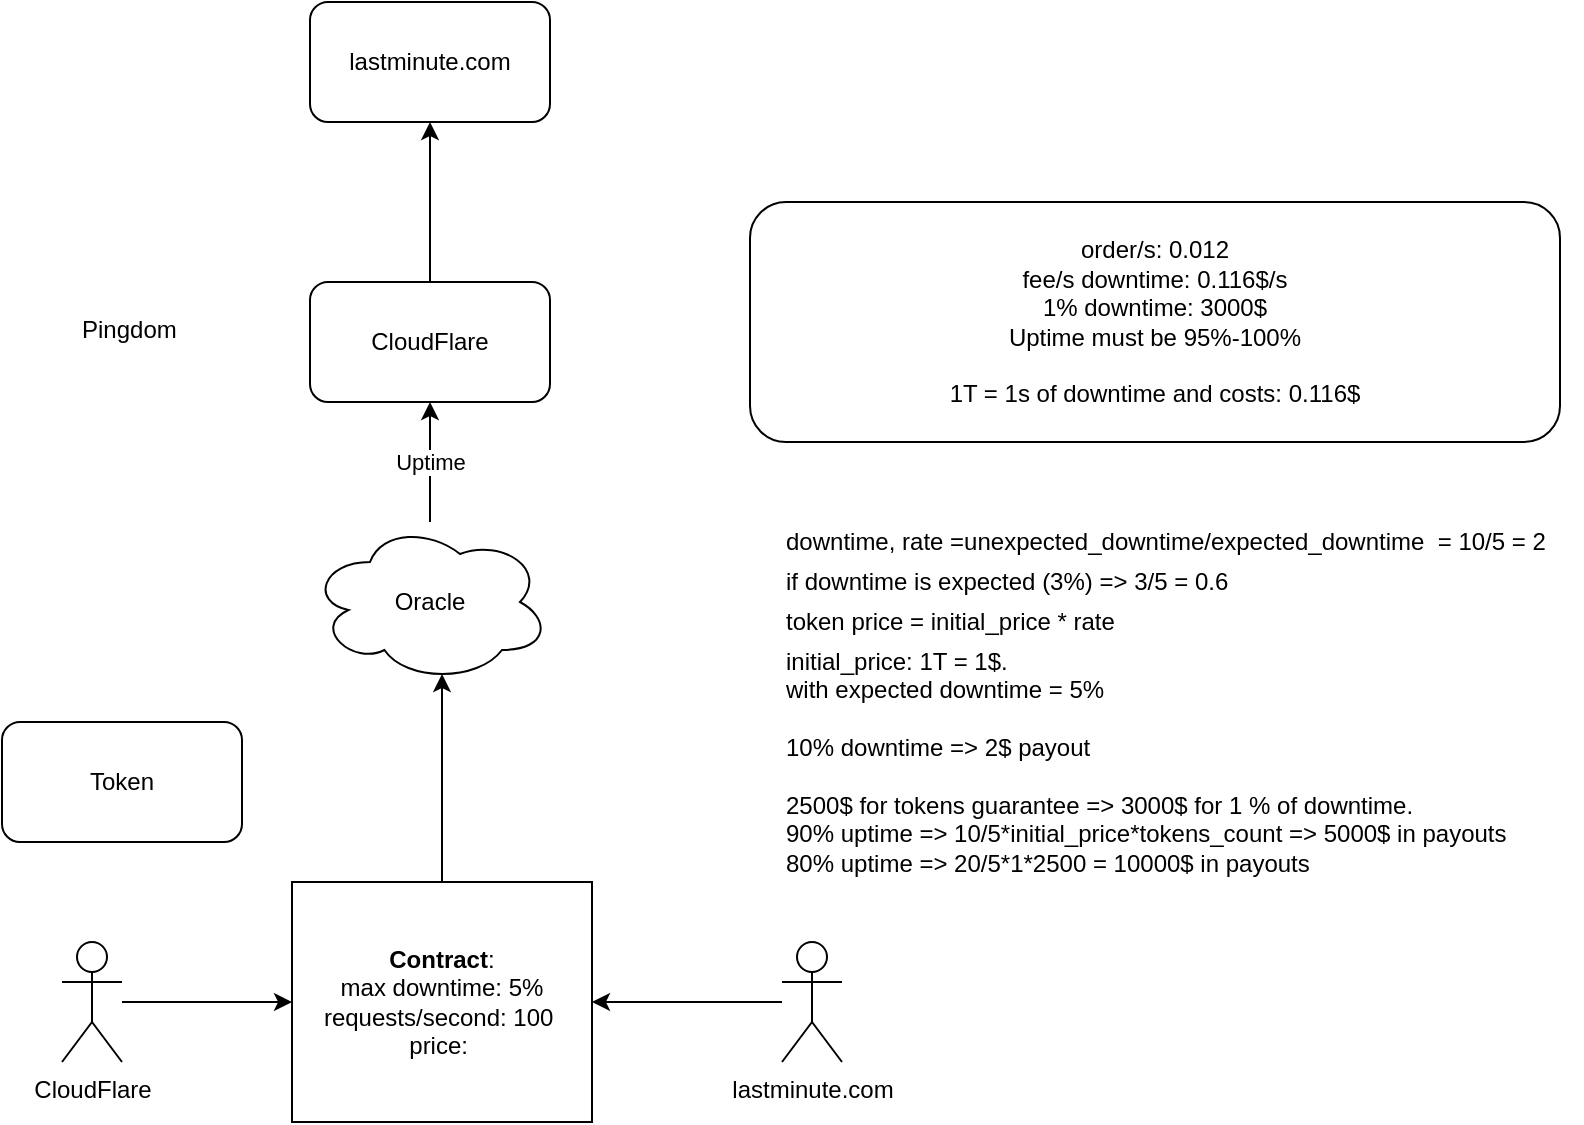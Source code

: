 <mxfile version="11.2.1" type="device" pages="1"><diagram id="Vv4V2LFEUfqyEFEbQf71" name="Page-1"><mxGraphModel dx="1186" dy="1977" grid="1" gridSize="10" guides="1" tooltips="1" connect="1" arrows="1" fold="1" page="1" pageScale="1" pageWidth="850" pageHeight="1100" math="0" shadow="0"><root><mxCell id="0"/><mxCell id="1" parent="0"/><mxCell id="9fFzpTVuBOzHNHfgiyP9-28" style="edgeStyle=orthogonalEdgeStyle;rounded=0;orthogonalLoop=1;jettySize=auto;html=1;entryX=0.5;entryY=1;entryDx=0;entryDy=0;" edge="1" parent="1" source="9fFzpTVuBOzHNHfgiyP9-1" target="9fFzpTVuBOzHNHfgiyP9-25"><mxGeometry relative="1" as="geometry"/></mxCell><mxCell id="9fFzpTVuBOzHNHfgiyP9-1" value="CloudFlare" style="rounded=1;whiteSpace=wrap;html=1;" vertex="1" parent="1"><mxGeometry x="200" y="40" width="120" height="60" as="geometry"/></mxCell><mxCell id="9fFzpTVuBOzHNHfgiyP9-4" value="Uptime" style="edgeStyle=orthogonalEdgeStyle;rounded=0;orthogonalLoop=1;jettySize=auto;html=1;entryX=0.5;entryY=1;entryDx=0;entryDy=0;" edge="1" parent="1" source="9fFzpTVuBOzHNHfgiyP9-3" target="9fFzpTVuBOzHNHfgiyP9-1"><mxGeometry relative="1" as="geometry"/></mxCell><mxCell id="9fFzpTVuBOzHNHfgiyP9-3" value="Oracle" style="ellipse;shape=cloud;whiteSpace=wrap;html=1;" vertex="1" parent="1"><mxGeometry x="200" y="160" width="120" height="80" as="geometry"/></mxCell><mxCell id="9fFzpTVuBOzHNHfgiyP9-25" value="lastminute.com" style="rounded=1;whiteSpace=wrap;html=1;" vertex="1" parent="1"><mxGeometry x="200" y="-100" width="120" height="60" as="geometry"/></mxCell><mxCell id="9fFzpTVuBOzHNHfgiyP9-35" style="edgeStyle=orthogonalEdgeStyle;rounded=0;orthogonalLoop=1;jettySize=auto;html=1;" edge="1" parent="1" source="9fFzpTVuBOzHNHfgiyP9-29" target="9fFzpTVuBOzHNHfgiyP9-32"><mxGeometry relative="1" as="geometry"/></mxCell><mxCell id="9fFzpTVuBOzHNHfgiyP9-29" value="CloudFlare" style="shape=umlActor;verticalLabelPosition=bottom;labelBackgroundColor=#ffffff;verticalAlign=top;html=1;outlineConnect=0;" vertex="1" parent="1"><mxGeometry x="76" y="370" width="30" height="60" as="geometry"/></mxCell><mxCell id="9fFzpTVuBOzHNHfgiyP9-36" style="edgeStyle=orthogonalEdgeStyle;rounded=0;orthogonalLoop=1;jettySize=auto;html=1;entryX=1;entryY=0.5;entryDx=0;entryDy=0;" edge="1" parent="1" source="9fFzpTVuBOzHNHfgiyP9-30" target="9fFzpTVuBOzHNHfgiyP9-32"><mxGeometry relative="1" as="geometry"/></mxCell><mxCell id="9fFzpTVuBOzHNHfgiyP9-30" value="lastminute.com" style="shape=umlActor;verticalLabelPosition=bottom;labelBackgroundColor=#ffffff;verticalAlign=top;html=1;outlineConnect=0;" vertex="1" parent="1"><mxGeometry x="436" y="370" width="30" height="60" as="geometry"/></mxCell><mxCell id="9fFzpTVuBOzHNHfgiyP9-37" style="edgeStyle=orthogonalEdgeStyle;rounded=0;orthogonalLoop=1;jettySize=auto;html=1;entryX=0.55;entryY=0.95;entryDx=0;entryDy=0;entryPerimeter=0;" edge="1" parent="1" source="9fFzpTVuBOzHNHfgiyP9-32" target="9fFzpTVuBOzHNHfgiyP9-3"><mxGeometry relative="1" as="geometry"/></mxCell><mxCell id="9fFzpTVuBOzHNHfgiyP9-32" value="&lt;b&gt;Contract&lt;/b&gt;:&lt;br&gt;max downtime: 5%&lt;br&gt;requests/second: 100&amp;nbsp;&lt;br&gt;price:&amp;nbsp;" style="rounded=0;whiteSpace=wrap;html=1;" vertex="1" parent="1"><mxGeometry x="191" y="340" width="150" height="120" as="geometry"/></mxCell><mxCell id="9fFzpTVuBOzHNHfgiyP9-33" value="order/s:&amp;nbsp;0.012&lt;br&gt;fee/s downtime:&amp;nbsp;0.116$/s&lt;br&gt;1% downtime: 3000$&lt;br&gt;Uptime must be 95%-100%&lt;br&gt;&lt;br&gt;1T = 1s of downtime and costs: 0.116$" style="rounded=1;whiteSpace=wrap;html=1;" vertex="1" parent="1"><mxGeometry x="420" width="405" height="120" as="geometry"/></mxCell><mxCell id="9fFzpTVuBOzHNHfgiyP9-40" value="downtime, rate =unexpected_downtime/expected_downtime&amp;nbsp;&amp;nbsp;= 10/5 = 2" style="text;html=1;resizable=0;points=[];autosize=1;align=left;verticalAlign=top;spacingTop=-4;" vertex="1" parent="1"><mxGeometry x="436" y="160" width="400" height="20" as="geometry"/></mxCell><mxCell id="9fFzpTVuBOzHNHfgiyP9-41" value="token price = initial_price * rate" style="text;html=1;resizable=0;points=[];autosize=1;align=left;verticalAlign=top;spacingTop=-4;" vertex="1" parent="1"><mxGeometry x="436" y="200" width="180" height="20" as="geometry"/></mxCell><mxCell id="9fFzpTVuBOzHNHfgiyP9-42" value="if downtime is expected (3%) =&amp;gt;&amp;nbsp;3/5 = 0.6" style="text;html=1;resizable=0;points=[];autosize=1;align=left;verticalAlign=top;spacingTop=-4;" vertex="1" parent="1"><mxGeometry x="436" y="180" width="240" height="20" as="geometry"/></mxCell><mxCell id="9fFzpTVuBOzHNHfgiyP9-43" value="initial_price: 1T = 1$.&lt;br&gt;with expected downtime = 5%&lt;br&gt;&lt;br&gt;10% downtime =&amp;gt; 2$ payout&lt;br&gt;&lt;br&gt;2500$ for tokens guarantee =&amp;gt; 3000$ for 1 % of downtime.&amp;nbsp;&lt;br&gt;90% uptime =&amp;gt; 10/5*initial_price*tokens_count =&amp;gt; 5000$ in payouts&amp;nbsp;&lt;br&gt;80% uptime =&amp;gt; 20/5*1*2500 = 10000$ in payouts" style="text;html=1;resizable=0;points=[];autosize=1;align=left;verticalAlign=top;spacingTop=-4;" vertex="1" parent="1"><mxGeometry x="436" y="220" width="380" height="110" as="geometry"/></mxCell><mxCell id="9fFzpTVuBOzHNHfgiyP9-45" value="Token" style="rounded=1;whiteSpace=wrap;html=1;" vertex="1" parent="1"><mxGeometry x="46" y="260" width="120" height="60" as="geometry"/></mxCell><mxCell id="9fFzpTVuBOzHNHfgiyP9-46" value="Pingdom" style="text;html=1;resizable=0;points=[];autosize=1;align=left;verticalAlign=top;spacingTop=-4;" vertex="1" parent="1"><mxGeometry x="84" y="54" width="60" height="20" as="geometry"/></mxCell></root></mxGraphModel></diagram></mxfile>